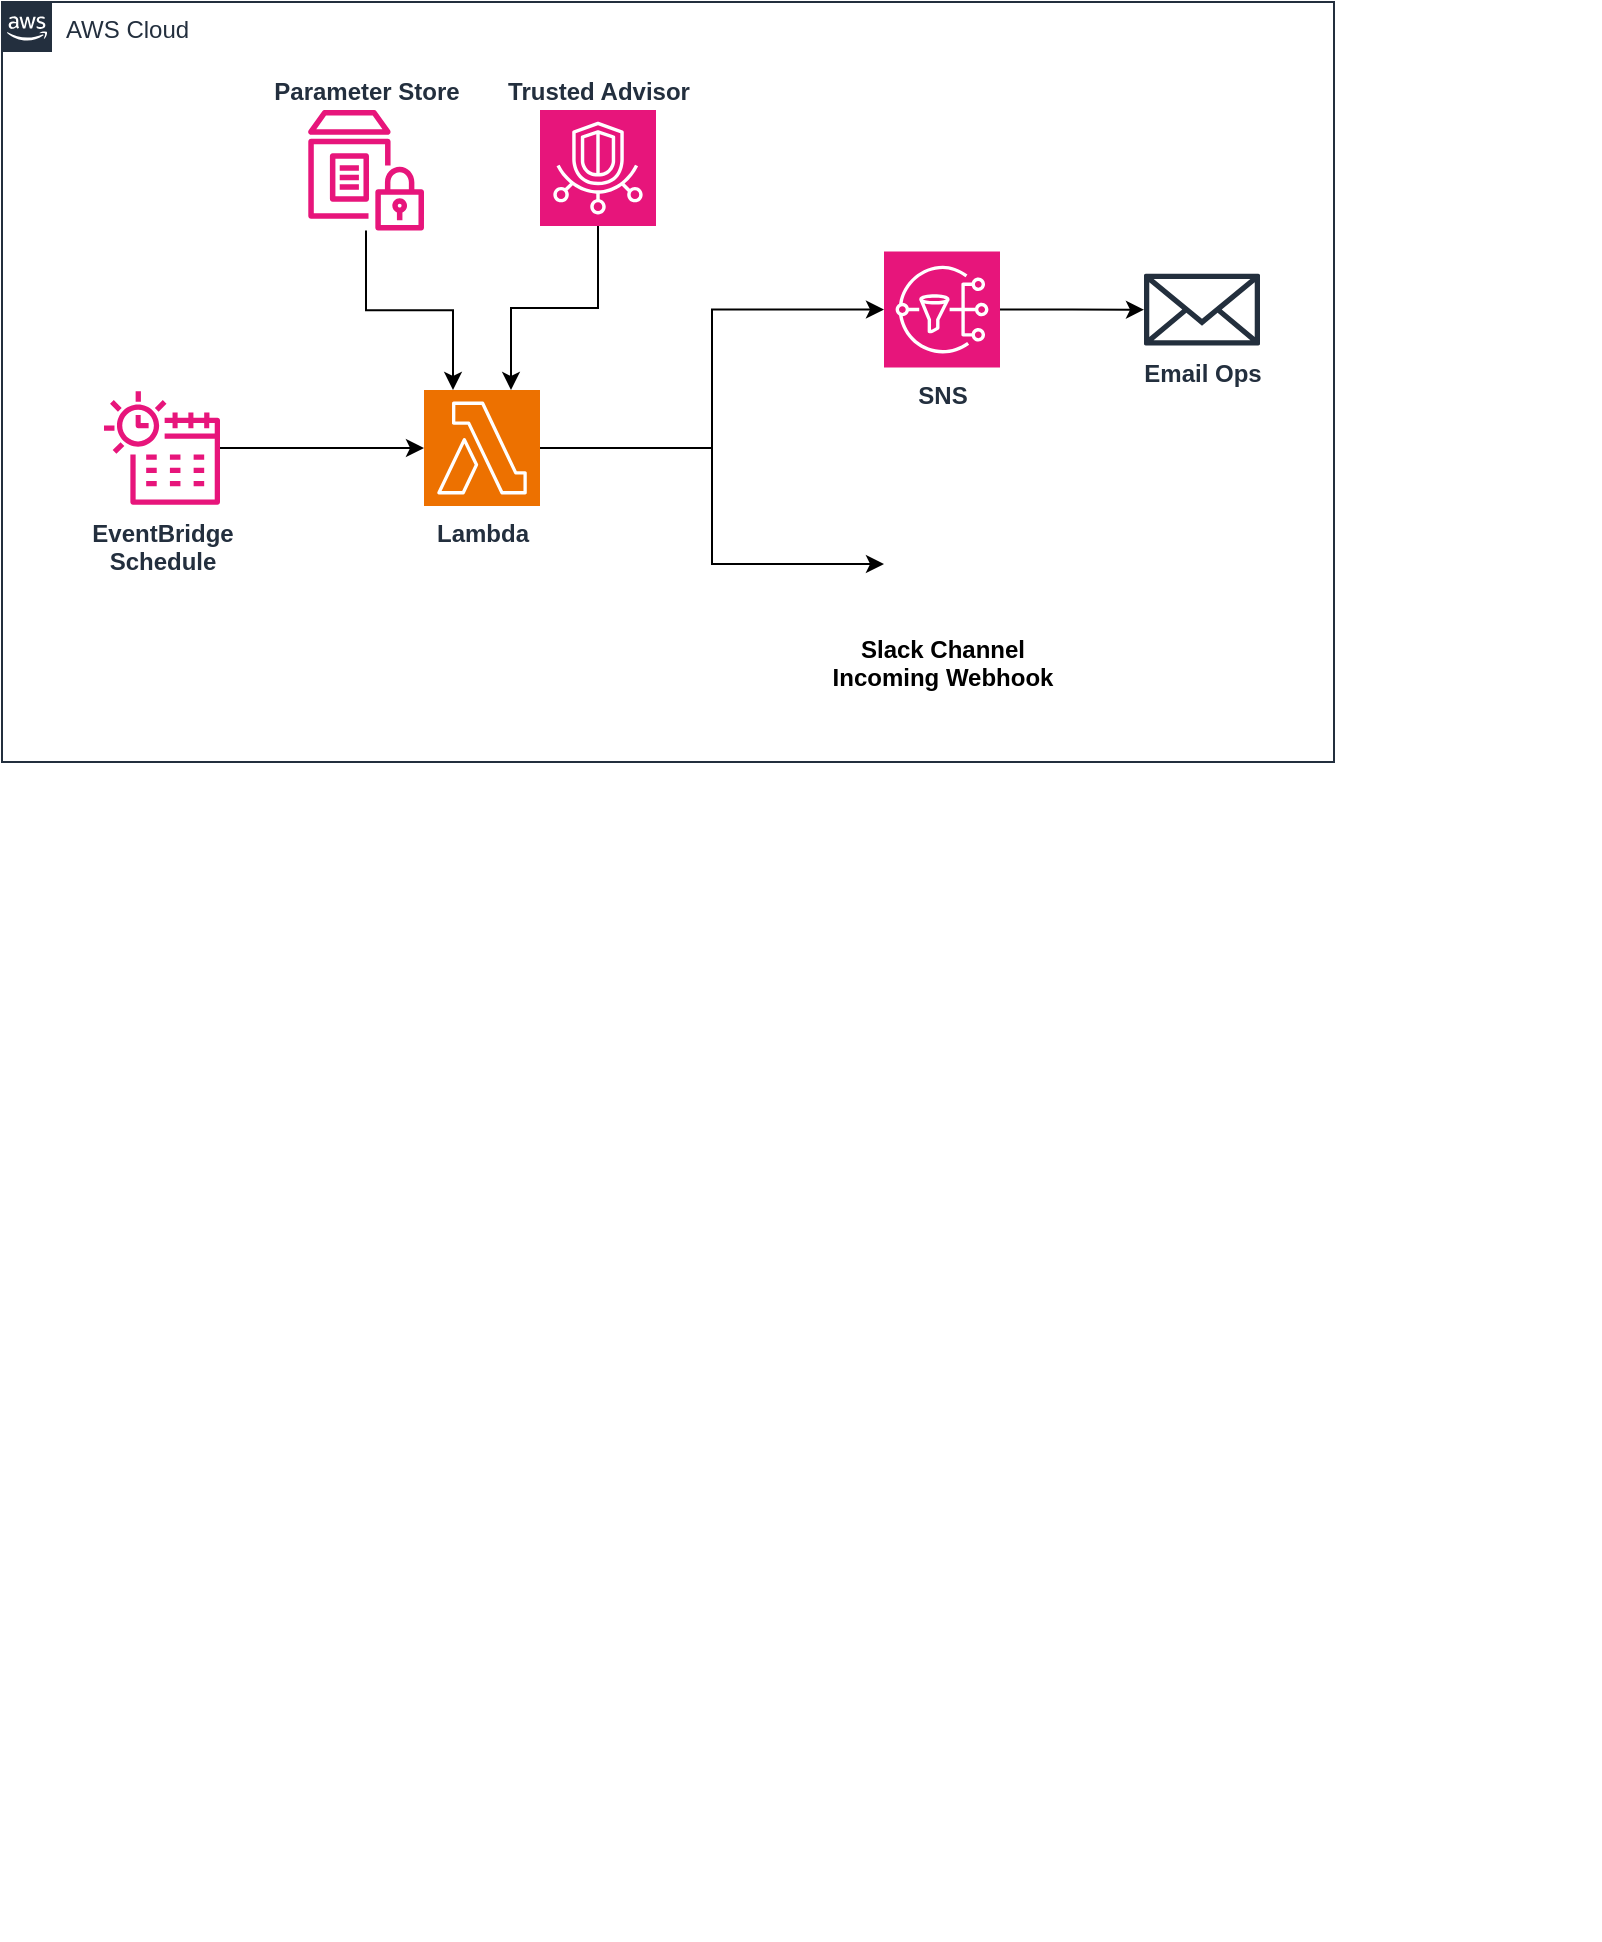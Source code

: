 <mxfile version="26.0.4">
  <diagram name="Page-1" id="_DuuzQBxo9WAuid5H9jV">
    <mxGraphModel dx="954" dy="577" grid="0" gridSize="10" guides="1" tooltips="1" connect="1" arrows="1" fold="1" page="0" pageScale="1" pageWidth="850" pageHeight="1100" math="0" shadow="0">
      <root>
        <mxCell id="0" />
        <mxCell id="1" parent="0" />
        <mxCell id="A8HMXj_jt_l8X1Oau6-f-1" value="" style="shape=image;verticalLabelPosition=bottom;labelBackgroundColor=default;verticalAlign=top;aspect=fixed;imageAspect=0;image=https://github.com/aws-samples/trusted-advisor-slack-webhook/raw/main/TA-Slack-Arch.PNG;" vertex="1" parent="1">
          <mxGeometry x="43" y="670" width="765" height="405" as="geometry" />
        </mxCell>
        <mxCell id="A8HMXj_jt_l8X1Oau6-f-11" style="edgeStyle=orthogonalEdgeStyle;rounded=0;orthogonalLoop=1;jettySize=auto;html=1;" edge="1" parent="1" source="A8HMXj_jt_l8X1Oau6-f-2" target="A8HMXj_jt_l8X1Oau6-f-5">
          <mxGeometry relative="1" as="geometry" />
        </mxCell>
        <mxCell id="A8HMXj_jt_l8X1Oau6-f-2" value="EventBridge&lt;div&gt;&lt;span style=&quot;background-color: transparent; color: light-dark(rgb(35, 47, 62), rgb(189, 199, 212));&quot;&gt;Schedule&lt;/span&gt;&lt;/div&gt;" style="sketch=0;outlineConnect=0;fontColor=#232F3E;gradientColor=none;fillColor=#E7157B;strokeColor=none;dashed=0;verticalLabelPosition=bottom;verticalAlign=top;align=center;html=1;fontSize=12;fontStyle=1;aspect=fixed;pointerEvents=1;shape=mxgraph.aws4.eventbridge_scheduler;" vertex="1" parent="1">
          <mxGeometry x="60" y="300" width="58" height="58" as="geometry" />
        </mxCell>
        <mxCell id="A8HMXj_jt_l8X1Oau6-f-17" style="edgeStyle=orthogonalEdgeStyle;rounded=0;orthogonalLoop=1;jettySize=auto;html=1;entryX=0;entryY=0.5;entryDx=0;entryDy=0;" edge="1" parent="1" source="A8HMXj_jt_l8X1Oau6-f-5" target="A8HMXj_jt_l8X1Oau6-f-9">
          <mxGeometry relative="1" as="geometry" />
        </mxCell>
        <mxCell id="A8HMXj_jt_l8X1Oau6-f-5" value="Lambda" style="sketch=0;points=[[0,0,0],[0.25,0,0],[0.5,0,0],[0.75,0,0],[1,0,0],[0,1,0],[0.25,1,0],[0.5,1,0],[0.75,1,0],[1,1,0],[0,0.25,0],[0,0.5,0],[0,0.75,0],[1,0.25,0],[1,0.5,0],[1,0.75,0]];outlineConnect=0;fontColor=#232F3E;fillColor=#ED7100;strokeColor=#ffffff;dashed=0;verticalLabelPosition=bottom;verticalAlign=top;align=center;html=1;fontSize=12;fontStyle=1;aspect=fixed;shape=mxgraph.aws4.resourceIcon;resIcon=mxgraph.aws4.lambda;" vertex="1" parent="1">
          <mxGeometry x="220" y="300" width="58" height="58" as="geometry" />
        </mxCell>
        <mxCell id="A8HMXj_jt_l8X1Oau6-f-14" style="edgeStyle=orthogonalEdgeStyle;rounded=0;orthogonalLoop=1;jettySize=auto;html=1;" edge="1" parent="1" source="A8HMXj_jt_l8X1Oau6-f-6" target="A8HMXj_jt_l8X1Oau6-f-8">
          <mxGeometry relative="1" as="geometry" />
        </mxCell>
        <mxCell id="A8HMXj_jt_l8X1Oau6-f-6" value="SNS" style="sketch=0;points=[[0,0,0],[0.25,0,0],[0.5,0,0],[0.75,0,0],[1,0,0],[0,1,0],[0.25,1,0],[0.5,1,0],[0.75,1,0],[1,1,0],[0,0.25,0],[0,0.5,0],[0,0.75,0],[1,0.25,0],[1,0.5,0],[1,0.75,0]];outlineConnect=0;fontColor=#232F3E;fillColor=#E7157B;strokeColor=#ffffff;dashed=0;verticalLabelPosition=bottom;verticalAlign=top;align=center;html=1;fontSize=12;fontStyle=1;aspect=fixed;shape=mxgraph.aws4.resourceIcon;resIcon=mxgraph.aws4.sns;" vertex="1" parent="1">
          <mxGeometry x="450" y="230.78" width="58" height="58" as="geometry" />
        </mxCell>
        <mxCell id="A8HMXj_jt_l8X1Oau6-f-7" value="Trusted Advisor" style="sketch=0;points=[[0,0,0],[0.25,0,0],[0.5,0,0],[0.75,0,0],[1,0,0],[0,1,0],[0.25,1,0],[0.5,1,0],[0.75,1,0],[1,1,0],[0,0.25,0],[0,0.5,0],[0,0.75,0],[1,0.25,0],[1,0.5,0],[1,0.75,0]];points=[[0,0,0],[0.25,0,0],[0.5,0,0],[0.75,0,0],[1,0,0],[0,1,0],[0.25,1,0],[0.5,1,0],[0.75,1,0],[1,1,0],[0,0.25,0],[0,0.5,0],[0,0.75,0],[1,0.25,0],[1,0.5,0],[1,0.75,0]];outlineConnect=0;fontColor=#232F3E;fillColor=#E7157B;strokeColor=#ffffff;dashed=0;verticalLabelPosition=top;verticalAlign=bottom;align=center;html=1;fontSize=12;fontStyle=1;aspect=fixed;shape=mxgraph.aws4.resourceIcon;resIcon=mxgraph.aws4.trusted_advisor;labelPosition=center;" vertex="1" parent="1">
          <mxGeometry x="278" y="160" width="58" height="58" as="geometry" />
        </mxCell>
        <mxCell id="A8HMXj_jt_l8X1Oau6-f-8" value="Email Ops" style="sketch=0;outlineConnect=0;fontColor=#232F3E;gradientColor=none;fillColor=#232F3D;strokeColor=none;dashed=0;verticalLabelPosition=bottom;verticalAlign=top;align=center;html=1;fontSize=12;fontStyle=1;aspect=fixed;pointerEvents=1;shape=mxgraph.aws4.email_2;" vertex="1" parent="1">
          <mxGeometry x="580" y="241.56" width="58" height="36.44" as="geometry" />
        </mxCell>
        <mxCell id="A8HMXj_jt_l8X1Oau6-f-9" value="Slack Channel&lt;div&gt;Incoming Webhook&lt;/div&gt;" style="shape=image;html=1;verticalAlign=top;verticalLabelPosition=bottom;labelBackgroundColor=#ffffff;imageAspect=0;aspect=fixed;image=https://cdn2.iconfinder.com/data/icons/social-media-2285/512/1_Slack_colored_svg-128.png;fontStyle=1" vertex="1" parent="1">
          <mxGeometry x="450" y="358" width="58" height="58" as="geometry" />
        </mxCell>
        <mxCell id="A8HMXj_jt_l8X1Oau6-f-10" value="Parameter Store" style="sketch=0;outlineConnect=0;fontColor=#232F3E;gradientColor=none;fillColor=#E7157B;strokeColor=none;dashed=0;verticalLabelPosition=top;verticalAlign=bottom;align=center;html=1;fontSize=12;fontStyle=1;aspect=fixed;pointerEvents=1;shape=mxgraph.aws4.parameter_store;labelPosition=center;" vertex="1" parent="1">
          <mxGeometry x="162" y="160" width="58" height="60.32" as="geometry" />
        </mxCell>
        <mxCell id="A8HMXj_jt_l8X1Oau6-f-12" style="edgeStyle=orthogonalEdgeStyle;rounded=0;orthogonalLoop=1;jettySize=auto;html=1;entryX=0.25;entryY=0;entryDx=0;entryDy=0;entryPerimeter=0;" edge="1" parent="1" source="A8HMXj_jt_l8X1Oau6-f-10" target="A8HMXj_jt_l8X1Oau6-f-5">
          <mxGeometry relative="1" as="geometry" />
        </mxCell>
        <mxCell id="A8HMXj_jt_l8X1Oau6-f-15" style="edgeStyle=orthogonalEdgeStyle;rounded=0;orthogonalLoop=1;jettySize=auto;html=1;entryX=0.75;entryY=0;entryDx=0;entryDy=0;entryPerimeter=0;" edge="1" parent="1" source="A8HMXj_jt_l8X1Oau6-f-7" target="A8HMXj_jt_l8X1Oau6-f-5">
          <mxGeometry relative="1" as="geometry" />
        </mxCell>
        <mxCell id="A8HMXj_jt_l8X1Oau6-f-16" style="edgeStyle=orthogonalEdgeStyle;rounded=0;orthogonalLoop=1;jettySize=auto;html=1;entryX=0;entryY=0.5;entryDx=0;entryDy=0;entryPerimeter=0;" edge="1" parent="1" source="A8HMXj_jt_l8X1Oau6-f-5" target="A8HMXj_jt_l8X1Oau6-f-6">
          <mxGeometry relative="1" as="geometry" />
        </mxCell>
        <mxCell id="A8HMXj_jt_l8X1Oau6-f-18" value="AWS Cloud" style="points=[[0,0],[0.25,0],[0.5,0],[0.75,0],[1,0],[1,0.25],[1,0.5],[1,0.75],[1,1],[0.75,1],[0.5,1],[0.25,1],[0,1],[0,0.75],[0,0.5],[0,0.25]];outlineConnect=0;gradientColor=none;html=1;whiteSpace=wrap;fontSize=12;fontStyle=0;container=1;pointerEvents=0;collapsible=0;recursiveResize=0;shape=mxgraph.aws4.group;grIcon=mxgraph.aws4.group_aws_cloud_alt;strokeColor=#232F3E;fillColor=none;verticalAlign=top;align=left;spacingLeft=30;fontColor=#232F3E;dashed=0;" vertex="1" parent="1">
          <mxGeometry x="9" y="106" width="666" height="380" as="geometry" />
        </mxCell>
      </root>
    </mxGraphModel>
  </diagram>
</mxfile>

